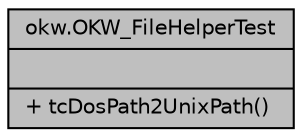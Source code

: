 digraph "okw.OKW_FileHelperTest"
{
 // INTERACTIVE_SVG=YES
 // LATEX_PDF_SIZE
  edge [fontname="Helvetica",fontsize="10",labelfontname="Helvetica",labelfontsize="10"];
  node [fontname="Helvetica",fontsize="10",shape=record];
  Node1 [label="{okw.OKW_FileHelperTest\n||+ tcDosPath2UnixPath()\l}",height=0.2,width=0.4,color="black", fillcolor="grey75", style="filled", fontcolor="black",tooltip=" "];
}
